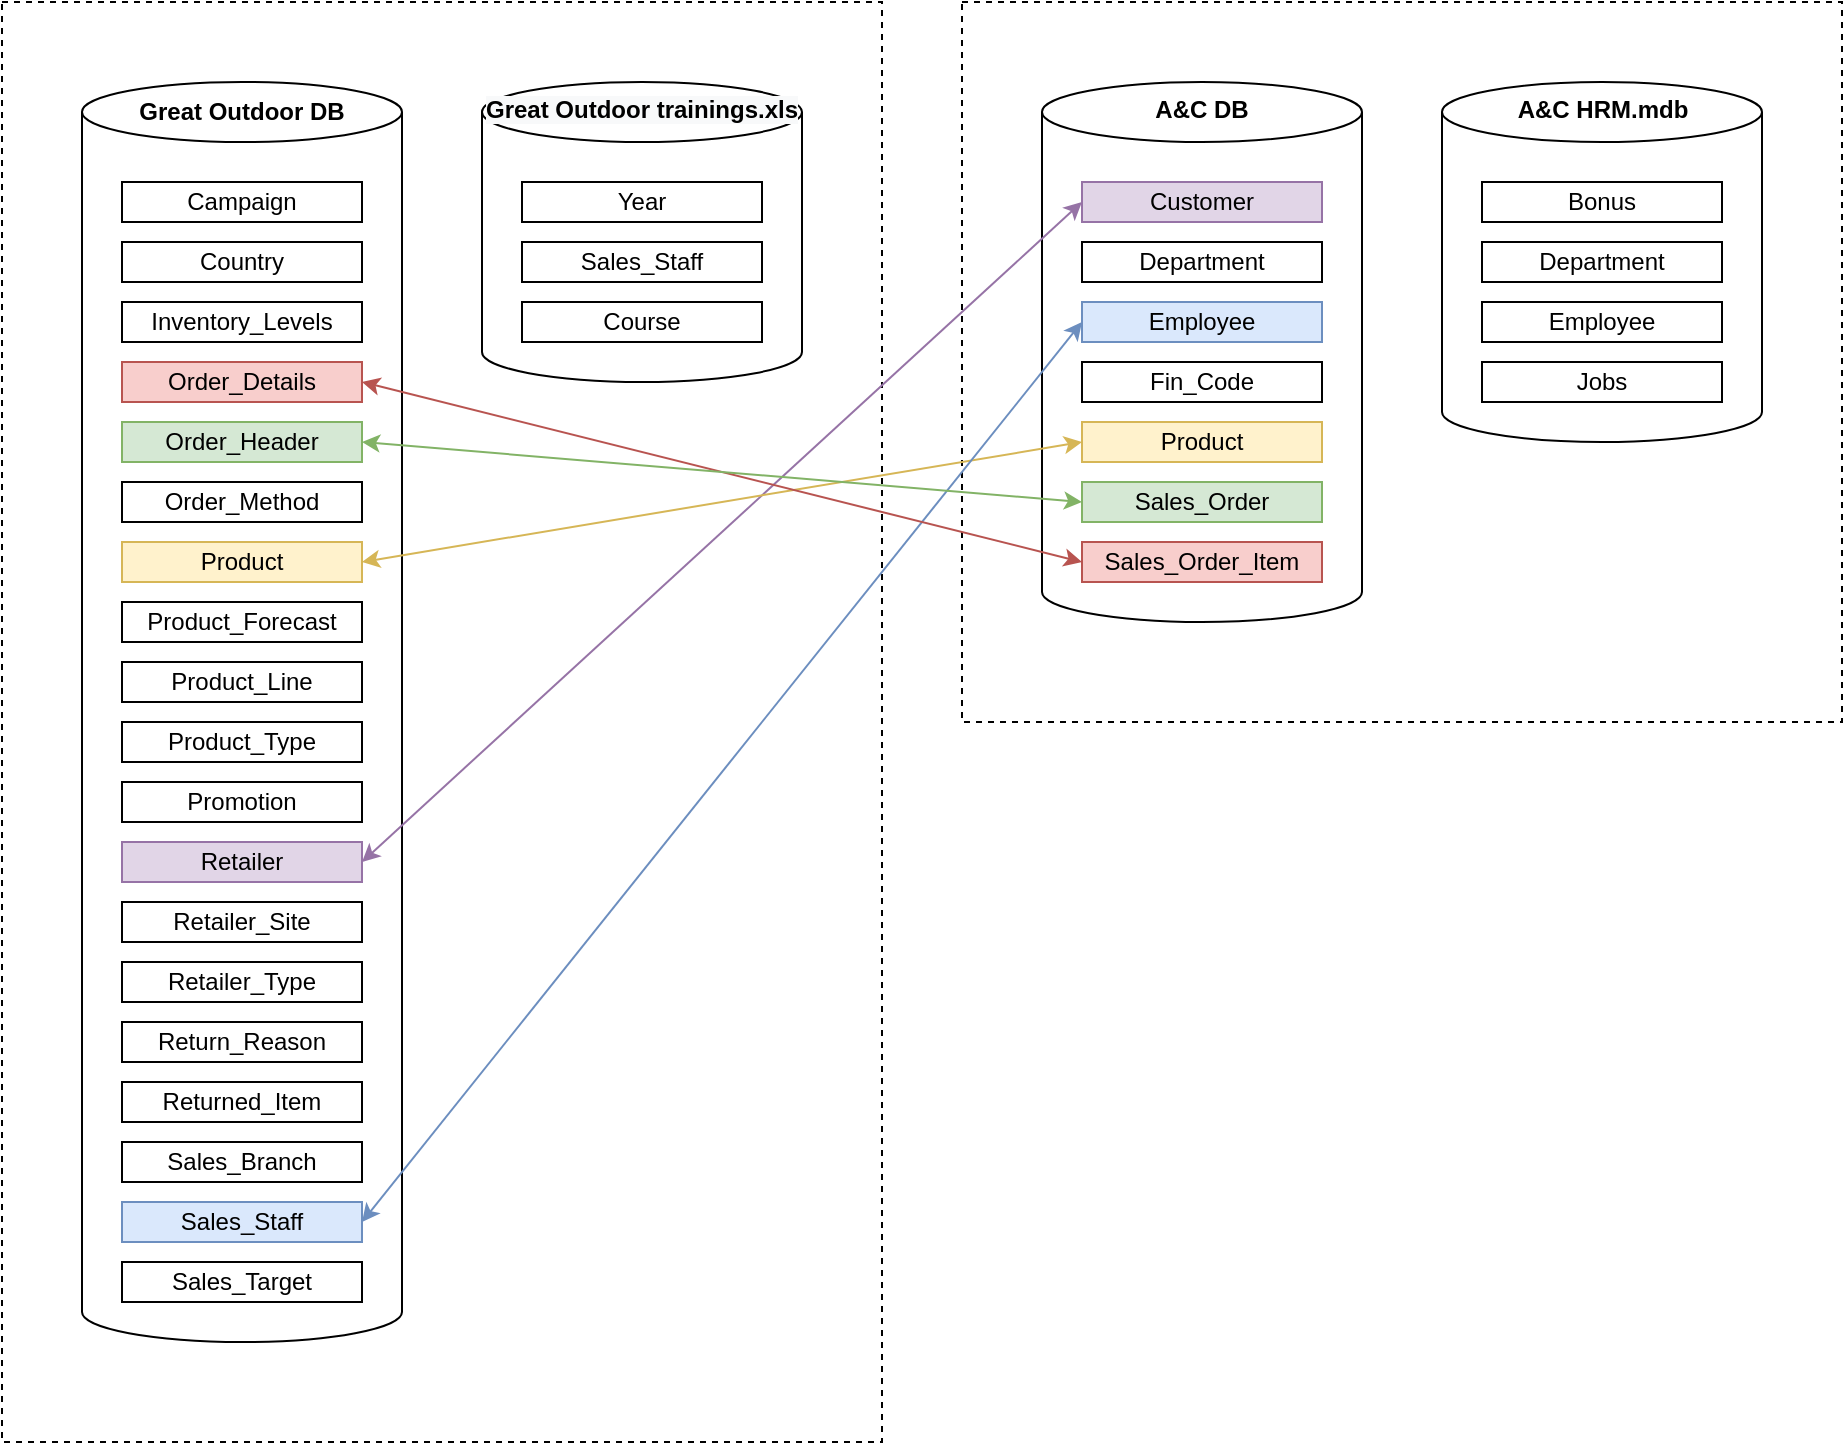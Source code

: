 <mxfile version="14.5.1" type="device"><diagram id="zuIn-Td4-XV-Ohk8m-_J" name="Page-1"><mxGraphModel dx="1024" dy="601" grid="1" gridSize="10" guides="1" tooltips="1" connect="1" arrows="1" fold="1" page="1" pageScale="1" pageWidth="850" pageHeight="1100" math="0" shadow="0"><root><mxCell id="0"/><mxCell id="1" parent="0"/><mxCell id="mLN88HWTLnIrri0BmTLJ-7" value="" style="group" vertex="1" connectable="0" parent="1"><mxGeometry x="560" y="80" width="400" height="320" as="geometry"/></mxCell><mxCell id="mLN88HWTLnIrri0BmTLJ-3" value="" style="group" vertex="1" connectable="0" parent="mLN88HWTLnIrri0BmTLJ-7"><mxGeometry width="400" height="320" as="geometry"/></mxCell><mxCell id="OUvgdnEO1-fRRc-Glgc_-9" value="" style="shape=cylinder3;whiteSpace=wrap;html=1;boundedLbl=1;backgroundOutline=1;size=15;" parent="mLN88HWTLnIrri0BmTLJ-3" vertex="1"><mxGeometry width="160" height="270" as="geometry"/></mxCell><mxCell id="7IOaA7FMK3vup7frm_yl-37" value="Customer" style="rounded=0;whiteSpace=wrap;html=1;fillColor=#e1d5e7;strokeColor=#9673a6;" parent="mLN88HWTLnIrri0BmTLJ-3" vertex="1"><mxGeometry x="20" y="50" width="120" height="20" as="geometry"/></mxCell><mxCell id="7IOaA7FMK3vup7frm_yl-38" value="Department" style="rounded=0;whiteSpace=wrap;html=1;fillColor=none;" parent="mLN88HWTLnIrri0BmTLJ-3" vertex="1"><mxGeometry x="20" y="80" width="120" height="20" as="geometry"/></mxCell><mxCell id="7IOaA7FMK3vup7frm_yl-39" value="Employee" style="rounded=0;whiteSpace=wrap;html=1;fillColor=#dae8fc;strokeColor=#6c8ebf;" parent="mLN88HWTLnIrri0BmTLJ-3" vertex="1"><mxGeometry x="20" y="110" width="120" height="20" as="geometry"/></mxCell><mxCell id="7IOaA7FMK3vup7frm_yl-41" value="Fin_Code" style="rounded=0;whiteSpace=wrap;html=1;fillColor=none;" parent="mLN88HWTLnIrri0BmTLJ-3" vertex="1"><mxGeometry x="20" y="140" width="120" height="20" as="geometry"/></mxCell><mxCell id="7IOaA7FMK3vup7frm_yl-42" value="Product" style="rounded=0;whiteSpace=wrap;html=1;fillColor=#fff2cc;strokeColor=#d6b656;" parent="mLN88HWTLnIrri0BmTLJ-3" vertex="1"><mxGeometry x="20" y="170" width="120" height="20" as="geometry"/></mxCell><mxCell id="7IOaA7FMK3vup7frm_yl-44" value="Sales_Order" style="rounded=0;whiteSpace=wrap;html=1;fillColor=#d5e8d4;strokeColor=#82b366;" parent="mLN88HWTLnIrri0BmTLJ-3" vertex="1"><mxGeometry x="20" y="200" width="120" height="20" as="geometry"/></mxCell><mxCell id="7IOaA7FMK3vup7frm_yl-45" value="Sales_Order_Item" style="rounded=0;whiteSpace=wrap;html=1;fillColor=#f8cecc;strokeColor=#b85450;" parent="mLN88HWTLnIrri0BmTLJ-3" vertex="1"><mxGeometry x="20" y="230" width="120" height="20" as="geometry"/></mxCell><mxCell id="7IOaA7FMK3vup7frm_yl-46" value="&lt;div&gt;&lt;span&gt;&lt;font face=&quot;helvetica&quot;&gt;&lt;b&gt;A&amp;amp;C DB&lt;/b&gt;&lt;/font&gt;&lt;/span&gt;&lt;/div&gt;" style="text;whiteSpace=wrap;html=1;align=center;" parent="mLN88HWTLnIrri0BmTLJ-3" vertex="1"><mxGeometry x="55" width="50" height="30" as="geometry"/></mxCell><mxCell id="OUvgdnEO1-fRRc-Glgc_-5" value="" style="rounded=0;whiteSpace=wrap;html=1;dashed=1;align=left;fillColor=none;" parent="mLN88HWTLnIrri0BmTLJ-3" vertex="1"><mxGeometry x="-40" y="-40" width="440" height="360" as="geometry"/></mxCell><mxCell id="mLN88HWTLnIrri0BmTLJ-4" value="" style="group" vertex="1" connectable="0" parent="mLN88HWTLnIrri0BmTLJ-7"><mxGeometry x="200" width="160" height="180" as="geometry"/></mxCell><mxCell id="OUvgdnEO1-fRRc-Glgc_-10" value="" style="shape=cylinder3;whiteSpace=wrap;html=1;boundedLbl=1;backgroundOutline=1;size=15;" parent="mLN88HWTLnIrri0BmTLJ-4" vertex="1"><mxGeometry width="160" height="180" as="geometry"/></mxCell><mxCell id="7IOaA7FMK3vup7frm_yl-48" value="&lt;span&gt;&lt;b&gt;A&amp;amp;C HRM.mdb&lt;/b&gt;&lt;/span&gt;" style="text;whiteSpace=wrap;html=1;align=center;" parent="mLN88HWTLnIrri0BmTLJ-4" vertex="1"><mxGeometry x="32.5" width="95" height="30" as="geometry"/></mxCell><mxCell id="7IOaA7FMK3vup7frm_yl-50" value="Bonus" style="rounded=0;whiteSpace=wrap;html=1;fillColor=none;" parent="mLN88HWTLnIrri0BmTLJ-4" vertex="1"><mxGeometry x="20" y="50" width="120" height="20" as="geometry"/></mxCell><mxCell id="7IOaA7FMK3vup7frm_yl-51" value="Department" style="rounded=0;whiteSpace=wrap;html=1;fillColor=none;" parent="mLN88HWTLnIrri0BmTLJ-4" vertex="1"><mxGeometry x="20" y="80" width="120" height="20" as="geometry"/></mxCell><mxCell id="7IOaA7FMK3vup7frm_yl-52" value="Employee" style="rounded=0;whiteSpace=wrap;html=1;fillColor=none;" parent="mLN88HWTLnIrri0BmTLJ-4" vertex="1"><mxGeometry x="20" y="110" width="120" height="20" as="geometry"/></mxCell><mxCell id="7IOaA7FMK3vup7frm_yl-53" value="Jobs" style="rounded=0;whiteSpace=wrap;html=1;fillColor=none;" parent="mLN88HWTLnIrri0BmTLJ-4" vertex="1"><mxGeometry x="20" y="140" width="120" height="20" as="geometry"/></mxCell><mxCell id="mLN88HWTLnIrri0BmTLJ-8" value="" style="group" vertex="1" connectable="0" parent="1"><mxGeometry x="40" y="40" width="440" height="720" as="geometry"/></mxCell><mxCell id="OUvgdnEO1-fRRc-Glgc_-8" value="" style="rounded=0;whiteSpace=wrap;html=1;dashed=1;align=left;fillColor=none;" parent="mLN88HWTLnIrri0BmTLJ-8" vertex="1"><mxGeometry width="440" height="720" as="geometry"/></mxCell><mxCell id="mLN88HWTLnIrri0BmTLJ-5" value="" style="group" vertex="1" connectable="0" parent="mLN88HWTLnIrri0BmTLJ-8"><mxGeometry x="240" y="40" width="160" height="150" as="geometry"/></mxCell><mxCell id="OUvgdnEO1-fRRc-Glgc_-4" value="" style="shape=cylinder3;whiteSpace=wrap;html=1;boundedLbl=1;backgroundOutline=1;size=15;" parent="mLN88HWTLnIrri0BmTLJ-5" vertex="1"><mxGeometry width="160" height="150" as="geometry"/></mxCell><mxCell id="7IOaA7FMK3vup7frm_yl-28" value="Year" style="rounded=0;whiteSpace=wrap;html=1;fillColor=none;" parent="mLN88HWTLnIrri0BmTLJ-5" vertex="1"><mxGeometry x="20" y="50" width="120" height="20" as="geometry"/></mxCell><mxCell id="7IOaA7FMK3vup7frm_yl-29" value="Sales_Staff" style="rounded=0;whiteSpace=wrap;html=1;fillColor=none;" parent="mLN88HWTLnIrri0BmTLJ-5" vertex="1"><mxGeometry x="20" y="80" width="120" height="20" as="geometry"/></mxCell><mxCell id="7IOaA7FMK3vup7frm_yl-30" value="Course" style="rounded=0;whiteSpace=wrap;html=1;fillColor=none;" parent="mLN88HWTLnIrri0BmTLJ-5" vertex="1"><mxGeometry x="20" y="110" width="120" height="20" as="geometry"/></mxCell><mxCell id="7IOaA7FMK3vup7frm_yl-31" value="&lt;b style=&quot;color: rgb(0 , 0 , 0) ; font-family: &amp;#34;helvetica&amp;#34; ; font-size: 12px ; font-style: normal ; letter-spacing: normal ; text-indent: 0px ; text-transform: none ; word-spacing: 0px ; background-color: rgb(248 , 249 , 250)&quot;&gt;Great Outdoor trainings.xls&lt;/b&gt;" style="text;whiteSpace=wrap;html=1;align=center;" parent="mLN88HWTLnIrri0BmTLJ-5" vertex="1"><mxGeometry width="160" height="30" as="geometry"/></mxCell><mxCell id="mLN88HWTLnIrri0BmTLJ-6" value="" style="group" vertex="1" connectable="0" parent="mLN88HWTLnIrri0BmTLJ-8"><mxGeometry x="40" y="40" width="160" height="630" as="geometry"/></mxCell><mxCell id="OUvgdnEO1-fRRc-Glgc_-11" value="" style="shape=cylinder3;whiteSpace=wrap;html=1;boundedLbl=1;backgroundOutline=1;size=15;" parent="mLN88HWTLnIrri0BmTLJ-6" vertex="1"><mxGeometry width="160" height="630" as="geometry"/></mxCell><mxCell id="7IOaA7FMK3vup7frm_yl-1" value="Campaign" style="rounded=0;whiteSpace=wrap;html=1;fillColor=none;" parent="mLN88HWTLnIrri0BmTLJ-6" vertex="1"><mxGeometry x="20" y="50" width="120" height="20" as="geometry"/></mxCell><mxCell id="7IOaA7FMK3vup7frm_yl-2" value="Country" style="rounded=0;whiteSpace=wrap;html=1;fillColor=none;" parent="mLN88HWTLnIrri0BmTLJ-6" vertex="1"><mxGeometry x="20" y="80" width="120" height="20" as="geometry"/></mxCell><mxCell id="7IOaA7FMK3vup7frm_yl-3" value="Inventory_Levels" style="rounded=0;whiteSpace=wrap;html=1;fillColor=none;" parent="mLN88HWTLnIrri0BmTLJ-6" vertex="1"><mxGeometry x="20" y="110" width="120" height="20" as="geometry"/></mxCell><mxCell id="7IOaA7FMK3vup7frm_yl-4" value="Order_Details" style="rounded=0;whiteSpace=wrap;html=1;fillColor=#f8cecc;strokeColor=#b85450;" parent="mLN88HWTLnIrri0BmTLJ-6" vertex="1"><mxGeometry x="20" y="140" width="120" height="20" as="geometry"/></mxCell><mxCell id="7IOaA7FMK3vup7frm_yl-5" style="edgeStyle=orthogonalEdgeStyle;rounded=0;orthogonalLoop=1;jettySize=auto;html=1;exitX=0.5;exitY=1;exitDx=0;exitDy=0;" parent="mLN88HWTLnIrri0BmTLJ-6" source="7IOaA7FMK3vup7frm_yl-3" target="7IOaA7FMK3vup7frm_yl-3" edge="1"><mxGeometry as="geometry"/></mxCell><mxCell id="7IOaA7FMK3vup7frm_yl-6" value="Order_Header" style="rounded=0;whiteSpace=wrap;html=1;fillColor=#d5e8d4;strokeColor=#82b366;" parent="mLN88HWTLnIrri0BmTLJ-6" vertex="1"><mxGeometry x="20" y="170" width="120" height="20" as="geometry"/></mxCell><mxCell id="7IOaA7FMK3vup7frm_yl-8" value="Order_Method" style="rounded=0;whiteSpace=wrap;html=1;fillColor=none;" parent="mLN88HWTLnIrri0BmTLJ-6" vertex="1"><mxGeometry x="20" y="200" width="120" height="20" as="geometry"/></mxCell><mxCell id="7IOaA7FMK3vup7frm_yl-9" value="Product" style="rounded=0;whiteSpace=wrap;html=1;fillColor=#fff2cc;strokeColor=#d6b656;" parent="mLN88HWTLnIrri0BmTLJ-6" vertex="1"><mxGeometry x="20" y="230" width="120" height="20" as="geometry"/></mxCell><mxCell id="7IOaA7FMK3vup7frm_yl-10" value="Product_Forecast" style="rounded=0;whiteSpace=wrap;html=1;fillColor=none;" parent="mLN88HWTLnIrri0BmTLJ-6" vertex="1"><mxGeometry x="20" y="260" width="120" height="20" as="geometry"/></mxCell><mxCell id="7IOaA7FMK3vup7frm_yl-11" value="Product_Line" style="rounded=0;whiteSpace=wrap;html=1;fillColor=none;" parent="mLN88HWTLnIrri0BmTLJ-6" vertex="1"><mxGeometry x="20" y="290" width="120" height="20" as="geometry"/></mxCell><mxCell id="7IOaA7FMK3vup7frm_yl-12" value="Product_Type" style="rounded=0;whiteSpace=wrap;html=1;fillColor=none;" parent="mLN88HWTLnIrri0BmTLJ-6" vertex="1"><mxGeometry x="20" y="320" width="120" height="20" as="geometry"/></mxCell><mxCell id="7IOaA7FMK3vup7frm_yl-13" value="Promotion" style="rounded=0;whiteSpace=wrap;html=1;fillColor=none;" parent="mLN88HWTLnIrri0BmTLJ-6" vertex="1"><mxGeometry x="20" y="350" width="120" height="20" as="geometry"/></mxCell><mxCell id="7IOaA7FMK3vup7frm_yl-14" value="Retailer" style="rounded=0;whiteSpace=wrap;html=1;fillColor=#e1d5e7;strokeColor=#9673a6;" parent="mLN88HWTLnIrri0BmTLJ-6" vertex="1"><mxGeometry x="20" y="380" width="120" height="20" as="geometry"/></mxCell><mxCell id="7IOaA7FMK3vup7frm_yl-15" value="Retailer_Site" style="rounded=0;whiteSpace=wrap;html=1;fillColor=none;" parent="mLN88HWTLnIrri0BmTLJ-6" vertex="1"><mxGeometry x="20" y="410" width="120" height="20" as="geometry"/></mxCell><mxCell id="7IOaA7FMK3vup7frm_yl-16" value="Retailer_Type" style="rounded=0;whiteSpace=wrap;html=1;fillColor=none;" parent="mLN88HWTLnIrri0BmTLJ-6" vertex="1"><mxGeometry x="20" y="440" width="120" height="20" as="geometry"/></mxCell><mxCell id="7IOaA7FMK3vup7frm_yl-17" value="Return_Reason" style="rounded=0;whiteSpace=wrap;html=1;fillColor=none;" parent="mLN88HWTLnIrri0BmTLJ-6" vertex="1"><mxGeometry x="20" y="470" width="120" height="20" as="geometry"/></mxCell><mxCell id="7IOaA7FMK3vup7frm_yl-18" value="Returned_Item" style="rounded=0;whiteSpace=wrap;html=1;fillColor=none;" parent="mLN88HWTLnIrri0BmTLJ-6" vertex="1"><mxGeometry x="20" y="500" width="120" height="20" as="geometry"/></mxCell><mxCell id="7IOaA7FMK3vup7frm_yl-19" value="Sales_Branch" style="rounded=0;whiteSpace=wrap;html=1;fillColor=none;" parent="mLN88HWTLnIrri0BmTLJ-6" vertex="1"><mxGeometry x="20" y="530" width="120" height="20" as="geometry"/></mxCell><mxCell id="7IOaA7FMK3vup7frm_yl-20" value="Sales_Staff" style="rounded=0;whiteSpace=wrap;html=1;fillColor=#dae8fc;strokeColor=#6c8ebf;" parent="mLN88HWTLnIrri0BmTLJ-6" vertex="1"><mxGeometry x="20" y="560" width="120" height="20" as="geometry"/></mxCell><mxCell id="7IOaA7FMK3vup7frm_yl-21" value="Sales_Target" style="rounded=0;whiteSpace=wrap;html=1;fillColor=none;" parent="mLN88HWTLnIrri0BmTLJ-6" vertex="1"><mxGeometry x="20" y="590" width="120" height="20" as="geometry"/></mxCell><mxCell id="7IOaA7FMK3vup7frm_yl-26" value="&lt;b&gt;Great Outdoor DB&lt;/b&gt;" style="rounded=0;whiteSpace=wrap;html=1;fillColor=none;strokeColor=none;" parent="mLN88HWTLnIrri0BmTLJ-6" vertex="1"><mxGeometry x="20" width="120" height="30" as="geometry"/></mxCell><mxCell id="mLN88HWTLnIrri0BmTLJ-2" style="rounded=0;orthogonalLoop=1;jettySize=auto;html=1;startArrow=classic;startFill=1;entryX=1;entryY=0.5;entryDx=0;entryDy=0;exitX=0;exitY=0.5;exitDx=0;exitDy=0;fillColor=#e1d5e7;strokeColor=#9673a6;" edge="1" parent="1" source="7IOaA7FMK3vup7frm_yl-37" target="7IOaA7FMK3vup7frm_yl-14"><mxGeometry relative="1" as="geometry"><mxPoint x="230" y="660" as="targetPoint"/><mxPoint x="590" y="210" as="sourcePoint"/></mxGeometry></mxCell><mxCell id="7IOaA7FMK3vup7frm_yl-65" style="rounded=0;orthogonalLoop=1;jettySize=auto;html=1;startArrow=classic;startFill=1;entryX=1;entryY=0.5;entryDx=0;entryDy=0;exitX=0;exitY=0.5;exitDx=0;exitDy=0;fillColor=#fff2cc;strokeColor=#d6b656;" parent="1" source="7IOaA7FMK3vup7frm_yl-42" target="7IOaA7FMK3vup7frm_yl-9" edge="1"><mxGeometry relative="1" as="geometry"><mxPoint x="500" y="430" as="targetPoint"/><mxPoint x="540" y="260" as="sourcePoint"/></mxGeometry></mxCell><mxCell id="7IOaA7FMK3vup7frm_yl-69" style="rounded=0;orthogonalLoop=1;jettySize=auto;html=1;startArrow=classic;startFill=1;entryX=1;entryY=0.5;entryDx=0;entryDy=0;exitX=0;exitY=0.5;exitDx=0;exitDy=0;fillColor=#dae8fc;strokeColor=#6c8ebf;" parent="1" source="7IOaA7FMK3vup7frm_yl-39" target="7IOaA7FMK3vup7frm_yl-20" edge="1"><mxGeometry relative="1" as="geometry"><mxPoint x="240" y="250" as="targetPoint"/><mxPoint x="530" y="390" as="sourcePoint"/></mxGeometry></mxCell><mxCell id="7IOaA7FMK3vup7frm_yl-67" style="rounded=0;orthogonalLoop=1;jettySize=auto;html=1;startArrow=classic;startFill=1;exitX=0;exitY=0.5;exitDx=0;exitDy=0;entryX=1;entryY=0.5;entryDx=0;entryDy=0;fillColor=#f8cecc;strokeColor=#b85450;" parent="1" source="7IOaA7FMK3vup7frm_yl-45" target="7IOaA7FMK3vup7frm_yl-4" edge="1"><mxGeometry relative="1" as="geometry"><mxPoint x="510" y="440" as="targetPoint"/><mxPoint x="660" y="440" as="sourcePoint"/></mxGeometry></mxCell><mxCell id="mLN88HWTLnIrri0BmTLJ-1" style="rounded=0;orthogonalLoop=1;jettySize=auto;html=1;startArrow=classic;startFill=1;entryX=1;entryY=0.5;entryDx=0;entryDy=0;exitX=0;exitY=0.5;exitDx=0;exitDy=0;fillColor=#d5e8d4;strokeColor=#82b366;" edge="1" parent="1" source="7IOaA7FMK3vup7frm_yl-44" target="7IOaA7FMK3vup7frm_yl-6"><mxGeometry relative="1" as="geometry"><mxPoint x="230" y="330" as="targetPoint"/><mxPoint x="500" y="210" as="sourcePoint"/></mxGeometry></mxCell></root></mxGraphModel></diagram></mxfile>